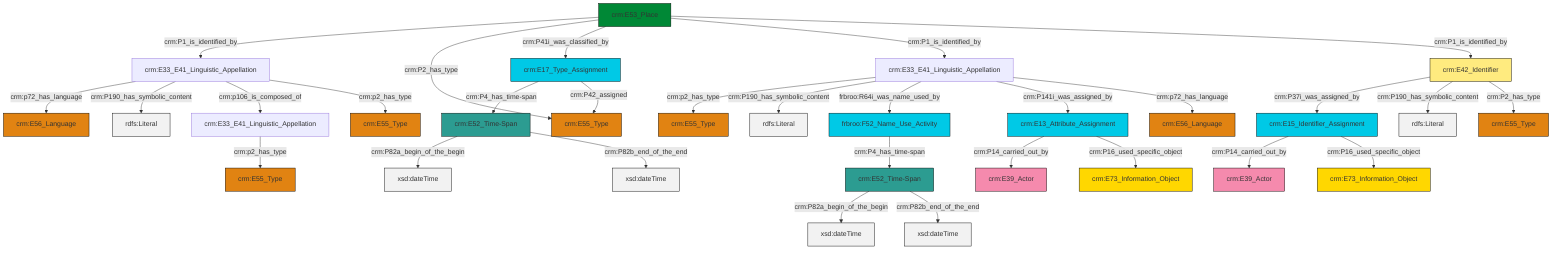 graph TD
classDef Literal fill:#f2f2f2,stroke:#000000;
classDef CRM_Entity fill:#FFFFFF,stroke:#000000;
classDef Temporal_Entity fill:#00C9E6, stroke:#000000;
classDef Type fill:#E18312, stroke:#000000;
classDef Time-Span fill:#2C9C91, stroke:#000000;
classDef Appellation fill:#FFEB7F, stroke:#000000;
classDef Place fill:#008836, stroke:#000000;
classDef Persistent_Item fill:#B266B2, stroke:#000000;
classDef Conceptual_Object fill:#FFD700, stroke:#000000;
classDef Physical_Thing fill:#D2B48C, stroke:#000000;
classDef Actor fill:#f58aad, stroke:#000000;
classDef PC_Classes fill:#4ce600, stroke:#000000;
classDef Multi fill:#cccccc,stroke:#000000;

2["crm:E33_E41_Linguistic_Appellation"]:::Default -->|crm:p72_has_language| 3["crm:E56_Language"]:::Type
8["crm:E17_Type_Assignment"]:::Temporal_Entity -->|crm:P4_has_time-span| 9["crm:E52_Time-Span"]:::Time-Span
16["crm:E33_E41_Linguistic_Appellation"]:::Default -->|crm:p2_has_type| 17["crm:E55_Type"]:::Type
10["crm:E53_Place"]:::Place -->|crm:P1_is_identified_by| 2["crm:E33_E41_Linguistic_Appellation"]:::Default
10["crm:E53_Place"]:::Place -->|crm:P2_has_type| 20["crm:E55_Type"]:::Type
2["crm:E33_E41_Linguistic_Appellation"]:::Default -->|crm:P190_has_symbolic_content| 23[rdfs:Literal]:::Literal
16["crm:E33_E41_Linguistic_Appellation"]:::Default -->|crm:P190_has_symbolic_content| 24[rdfs:Literal]:::Literal
10["crm:E53_Place"]:::Place -->|crm:P41i_was_classified_by| 8["crm:E17_Type_Assignment"]:::Temporal_Entity
18["crm:E13_Attribute_Assignment"]:::Temporal_Entity -->|crm:P14_carried_out_by| 28["crm:E39_Actor"]:::Actor
16["crm:E33_E41_Linguistic_Appellation"]:::Default -->|frbroo:R64i_was_name_used_by| 29["frbroo:F52_Name_Use_Activity"]:::Temporal_Entity
9["crm:E52_Time-Span"]:::Time-Span -->|crm:P82a_begin_of_the_begin| 33[xsd:dateTime]:::Literal
10["crm:E53_Place"]:::Place -->|crm:P1_is_identified_by| 16["crm:E33_E41_Linguistic_Appellation"]:::Default
10["crm:E53_Place"]:::Place -->|crm:P1_is_identified_by| 34["crm:E42_Identifier"]:::Appellation
4["crm:E33_E41_Linguistic_Appellation"]:::Default -->|crm:p2_has_type| 35["crm:E55_Type"]:::Type
2["crm:E33_E41_Linguistic_Appellation"]:::Default -->|crm:p106_is_composed_of| 4["crm:E33_E41_Linguistic_Appellation"]:::Default
34["crm:E42_Identifier"]:::Appellation -->|crm:P37i_was_assigned_by| 12["crm:E15_Identifier_Assignment"]:::Temporal_Entity
34["crm:E42_Identifier"]:::Appellation -->|crm:P190_has_symbolic_content| 38[rdfs:Literal]:::Literal
2["crm:E33_E41_Linguistic_Appellation"]:::Default -->|crm:p2_has_type| 0["crm:E55_Type"]:::Type
18["crm:E13_Attribute_Assignment"]:::Temporal_Entity -->|crm:P16_used_specific_object| 14["crm:E73_Information_Object"]:::Conceptual_Object
12["crm:E15_Identifier_Assignment"]:::Temporal_Entity -->|crm:P14_carried_out_by| 25["crm:E39_Actor"]:::Actor
16["crm:E33_E41_Linguistic_Appellation"]:::Default -->|crm:P141i_was_assigned_by| 18["crm:E13_Attribute_Assignment"]:::Temporal_Entity
9["crm:E52_Time-Span"]:::Time-Span -->|crm:P82b_end_of_the_end| 45[xsd:dateTime]:::Literal
6["crm:E52_Time-Span"]:::Time-Span -->|crm:P82a_begin_of_the_begin| 46[xsd:dateTime]:::Literal
34["crm:E42_Identifier"]:::Appellation -->|crm:P2_has_type| 36["crm:E55_Type"]:::Type
8["crm:E17_Type_Assignment"]:::Temporal_Entity -->|crm:P42_assigned| 20["crm:E55_Type"]:::Type
16["crm:E33_E41_Linguistic_Appellation"]:::Default -->|crm:p72_has_language| 21["crm:E56_Language"]:::Type
12["crm:E15_Identifier_Assignment"]:::Temporal_Entity -->|crm:P16_used_specific_object| 50["crm:E73_Information_Object"]:::Conceptual_Object
29["frbroo:F52_Name_Use_Activity"]:::Temporal_Entity -->|crm:P4_has_time-span| 6["crm:E52_Time-Span"]:::Time-Span
6["crm:E52_Time-Span"]:::Time-Span -->|crm:P82b_end_of_the_end| 52[xsd:dateTime]:::Literal